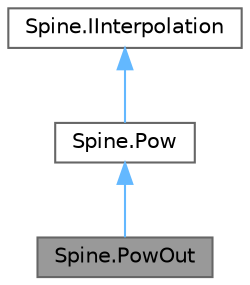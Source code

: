 digraph "Spine.PowOut"
{
 // LATEX_PDF_SIZE
  bgcolor="transparent";
  edge [fontname=Helvetica,fontsize=10,labelfontname=Helvetica,labelfontsize=10];
  node [fontname=Helvetica,fontsize=10,shape=box,height=0.2,width=0.4];
  Node1 [id="Node000001",label="Spine.PowOut",height=0.2,width=0.4,color="gray40", fillcolor="grey60", style="filled", fontcolor="black",tooltip=" "];
  Node2 -> Node1 [id="edge1_Node000001_Node000002",dir="back",color="steelblue1",style="solid",tooltip=" "];
  Node2 [id="Node000002",label="Spine.Pow",height=0.2,width=0.4,color="gray40", fillcolor="white", style="filled",URL="$class_spine_1_1_pow.html",tooltip=" "];
  Node3 -> Node2 [id="edge2_Node000002_Node000003",dir="back",color="steelblue1",style="solid",tooltip=" "];
  Node3 [id="Node000003",label="Spine.IInterpolation",height=0.2,width=0.4,color="gray40", fillcolor="white", style="filled",URL="$class_spine_1_1_i_interpolation.html",tooltip=" "];
}
